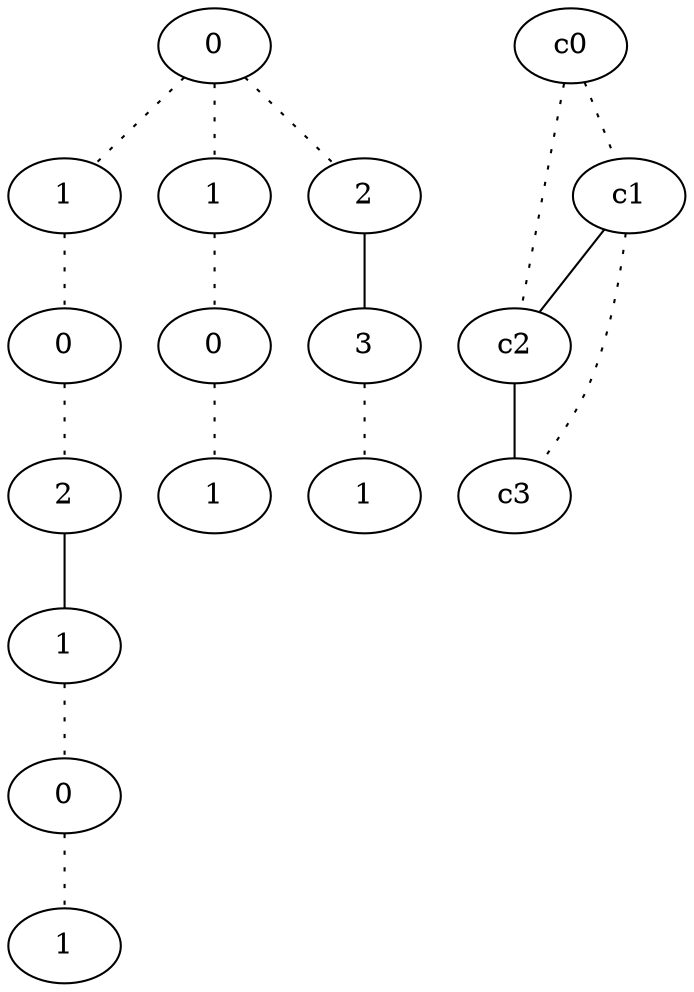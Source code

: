 graph {
a0[label=0];
a1[label=1];
a2[label=0];
a3[label=2];
a4[label=1];
a5[label=0];
a6[label=1];
a7[label=1];
a8[label=0];
a9[label=1];
a10[label=2];
a11[label=3];
a12[label=1];
a0 -- a1 [style=dotted];
a0 -- a7 [style=dotted];
a0 -- a10 [style=dotted];
a1 -- a2 [style=dotted];
a2 -- a3 [style=dotted];
a3 -- a4;
a4 -- a5 [style=dotted];
a5 -- a6 [style=dotted];
a7 -- a8 [style=dotted];
a8 -- a9 [style=dotted];
a10 -- a11;
a11 -- a12 [style=dotted];
c0 -- c1 [style=dotted];
c0 -- c2 [style=dotted];
c1 -- c2;
c1 -- c3 [style=dotted];
c2 -- c3;
}

